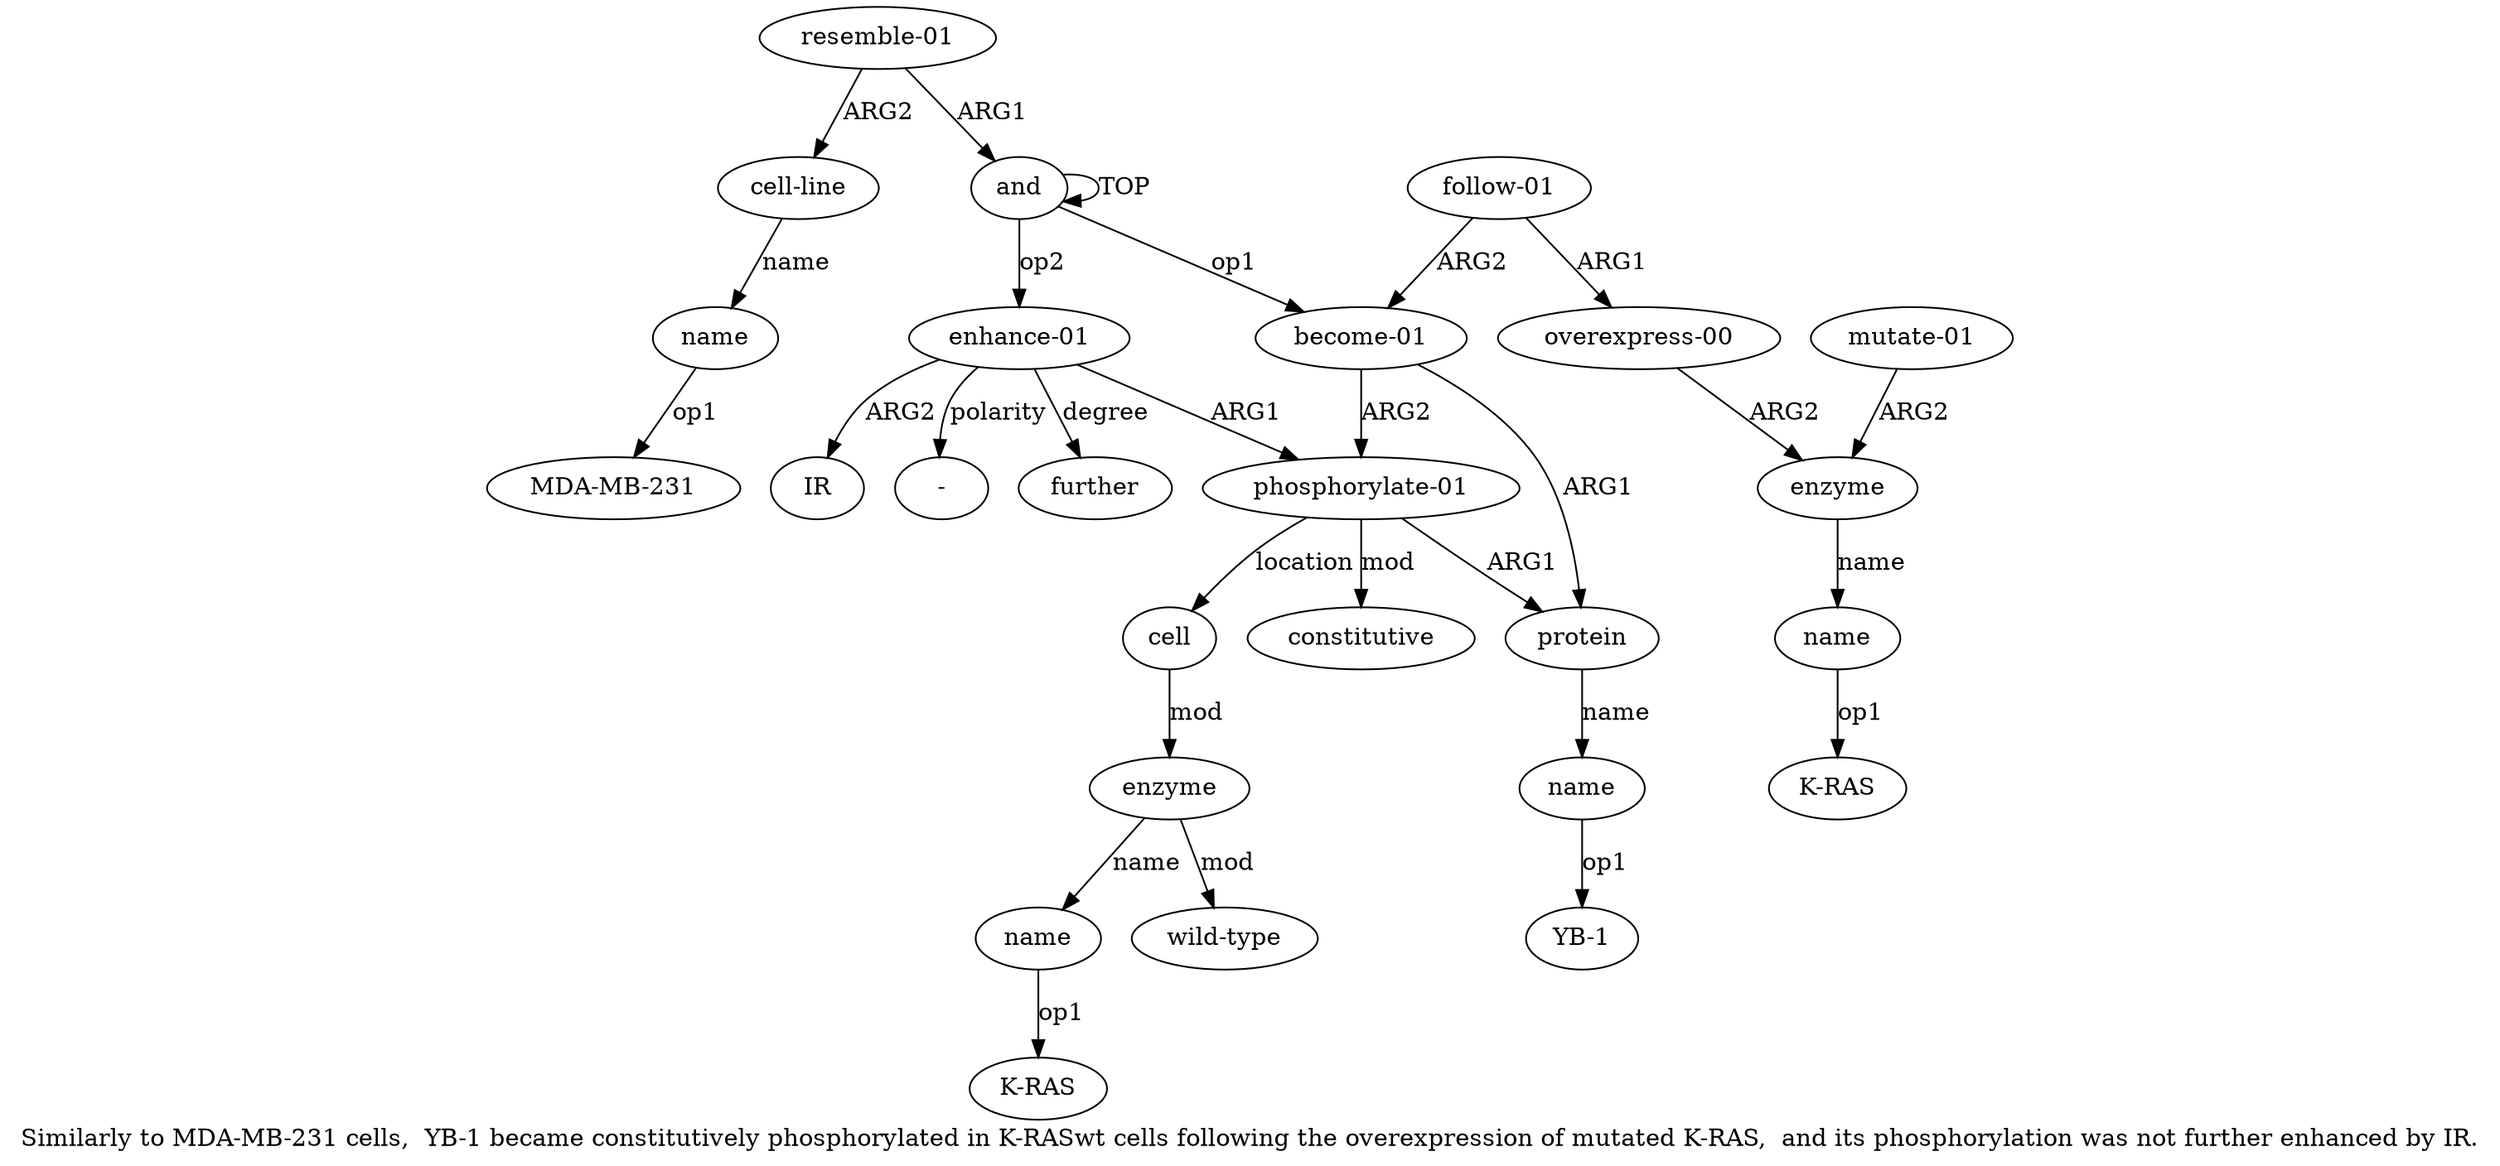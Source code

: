 digraph  {
	graph [label="Similarly to MDA-MB-231 cells,  YB-1 became constitutively phosphorylated in K-RASwt cells following the overexpression of mutated \
K-RAS,  and its phosphorylation was not further enhanced by IR."];
	node [label="\N"];
	a20	 [color=black,
		gold_ind=20,
		gold_label=name,
		label=name,
		test_ind=20,
		test_label=name];
	"a20 MDA-MB-231"	 [color=black,
		gold_ind=-1,
		gold_label="MDA-MB-231",
		label="MDA-MB-231",
		test_ind=-1,
		test_label="MDA-MB-231"];
	a20 -> "a20 MDA-MB-231" [key=0,
	color=black,
	gold_label=op1,
	label=op1,
	test_label=op1];
"a15 -" [color=black,
	gold_ind=-1,
	gold_label="-",
	label="-",
	test_ind=-1,
	test_label="-"];
"a3 YB-1" [color=black,
	gold_ind=-1,
	gold_label="YB-1",
	label="YB-1",
	test_ind=-1,
	test_label="YB-1"];
"a8 K-RAS" [color=black,
	gold_ind=-1,
	gold_label="K-RAS",
	label="K-RAS",
	test_ind=-1,
	test_label="K-RAS"];
a15 [color=black,
	gold_ind=15,
	gold_label="enhance-01",
	label="enhance-01",
	test_ind=15,
	test_label="enhance-01"];
a15 -> "a15 -" [key=0,
color=black,
gold_label=polarity,
label=polarity,
test_label=polarity];
a17 [color=black,
gold_ind=17,
gold_label=further,
label=further,
test_ind=17,
test_label=further];
a15 -> a17 [key=0,
color=black,
gold_label=degree,
label=degree,
test_label=degree];
a16 [color=black,
gold_ind=16,
gold_label=IR,
label=IR,
test_ind=16,
test_label=IR];
a15 -> a16 [key=0,
color=black,
gold_label=ARG2,
label=ARG2,
test_label=ARG2];
a4 [color=black,
gold_ind=4,
gold_label="phosphorylate-01",
label="phosphorylate-01",
test_ind=4,
test_label="phosphorylate-01"];
a15 -> a4 [key=0,
color=black,
gold_label=ARG1,
label=ARG1,
test_label=ARG1];
a14 [color=black,
gold_ind=14,
gold_label="mutate-01",
label="mutate-01",
test_ind=14,
test_label="mutate-01"];
a12 [color=black,
gold_ind=12,
gold_label=enzyme,
label=enzyme,
test_ind=12,
test_label=enzyme];
a14 -> a12 [key=0,
color=black,
gold_label=ARG2,
label=ARG2,
test_label=ARG2];
a11 [color=black,
gold_ind=11,
gold_label="overexpress-00",
label="overexpress-00",
test_ind=11,
test_label="overexpress-00"];
a11 -> a12 [key=0,
color=black,
gold_label=ARG2,
label=ARG2,
test_label=ARG2];
a10 [color=black,
gold_ind=10,
gold_label="follow-01",
label="follow-01",
test_ind=10,
test_label="follow-01"];
a10 -> a11 [key=0,
color=black,
gold_label=ARG1,
label=ARG1,
test_label=ARG1];
a1 [color=black,
gold_ind=1,
gold_label="become-01",
label="become-01",
test_ind=1,
test_label="become-01"];
a10 -> a1 [key=0,
color=black,
gold_label=ARG2,
label=ARG2,
test_label=ARG2];
a13 [color=black,
gold_ind=13,
gold_label=name,
label=name,
test_ind=13,
test_label=name];
"a13 K-RAS" [color=black,
gold_ind=-1,
gold_label="K-RAS",
label="K-RAS",
test_ind=-1,
test_label="K-RAS"];
a13 -> "a13 K-RAS" [key=0,
color=black,
gold_label=op1,
label=op1,
test_label=op1];
a12 -> a13 [key=0,
color=black,
gold_label=name,
label=name,
test_label=name];
a19 [color=black,
gold_ind=19,
gold_label="cell-line",
label="cell-line",
test_ind=19,
test_label="cell-line"];
a19 -> a20 [key=0,
color=black,
gold_label=name,
label=name,
test_label=name];
a18 [color=black,
gold_ind=18,
gold_label="resemble-01",
label="resemble-01",
test_ind=18,
test_label="resemble-01"];
a18 -> a19 [key=0,
color=black,
gold_label=ARG2,
label=ARG2,
test_label=ARG2];
a0 [color=black,
gold_ind=0,
gold_label=and,
label=and,
test_ind=0,
test_label=and];
a18 -> a0 [key=0,
color=black,
gold_label=ARG1,
label=ARG1,
test_label=ARG1];
a2 [color=black,
gold_ind=2,
gold_label=protein,
label=protein,
test_ind=2,
test_label=protein];
a1 -> a2 [key=0,
color=black,
gold_label=ARG1,
label=ARG1,
test_label=ARG1];
a1 -> a4 [key=0,
color=black,
gold_label=ARG2,
label=ARG2,
test_label=ARG2];
a0 -> a15 [key=0,
color=black,
gold_label=op2,
label=op2,
test_label=op2];
a0 -> a1 [key=0,
color=black,
gold_label=op1,
label=op1,
test_label=op1];
a0 -> a0 [key=0,
color=black,
gold_label=TOP,
label=TOP,
test_label=TOP];
a3 [color=black,
gold_ind=3,
gold_label=name,
label=name,
test_ind=3,
test_label=name];
a3 -> "a3 YB-1" [key=0,
color=black,
gold_label=op1,
label=op1,
test_label=op1];
a2 -> a3 [key=0,
color=black,
gold_label=name,
label=name,
test_label=name];
a5 [color=black,
gold_ind=5,
gold_label=constitutive,
label=constitutive,
test_ind=5,
test_label=constitutive];
a4 -> a2 [key=0,
color=black,
gold_label=ARG1,
label=ARG1,
test_label=ARG1];
a4 -> a5 [key=0,
color=black,
gold_label=mod,
label=mod,
test_label=mod];
a6 [color=black,
gold_ind=6,
gold_label=cell,
label=cell,
test_ind=6,
test_label=cell];
a4 -> a6 [key=0,
color=black,
gold_label=location,
label=location,
test_label=location];
a7 [color=black,
gold_ind=7,
gold_label=enzyme,
label=enzyme,
test_ind=7,
test_label=enzyme];
a9 [color=black,
gold_ind=9,
gold_label="wild-type",
label="wild-type",
test_ind=9,
test_label="wild-type"];
a7 -> a9 [key=0,
color=black,
gold_label=mod,
label=mod,
test_label=mod];
a8 [color=black,
gold_ind=8,
gold_label=name,
label=name,
test_ind=8,
test_label=name];
a7 -> a8 [key=0,
color=black,
gold_label=name,
label=name,
test_label=name];
a6 -> a7 [key=0,
color=black,
gold_label=mod,
label=mod,
test_label=mod];
a8 -> "a8 K-RAS" [key=0,
color=black,
gold_label=op1,
label=op1,
test_label=op1];
}

